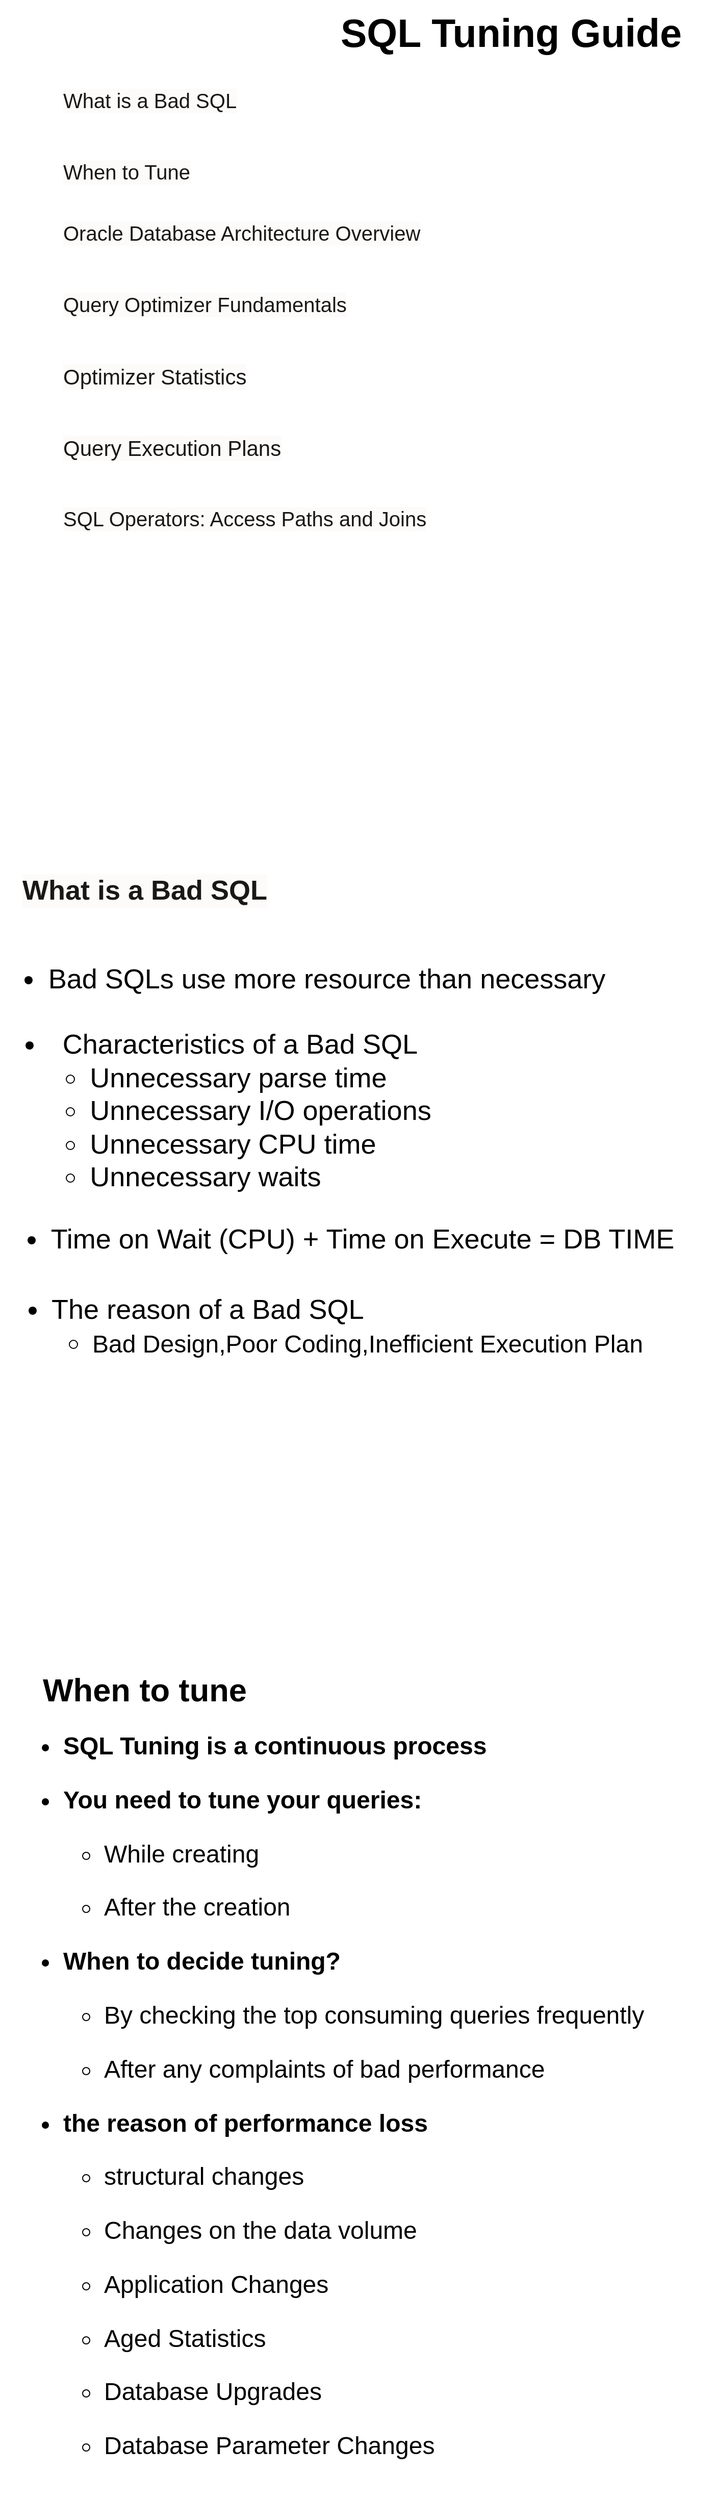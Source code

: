 <mxfile version="15.9.4" type="github" pages="3">
  <diagram id="xxkMFbhS_ljfOC89CWoo" name="overall">
    <mxGraphModel dx="1677" dy="670" grid="1" gridSize="10" guides="1" tooltips="1" connect="1" arrows="1" fold="1" page="1" pageScale="1" pageWidth="1169" pageHeight="827" math="0" shadow="0">
      <root>
        <mxCell id="MH13Q9KeE9vLuWCFCkrq-0" />
        <mxCell id="MH13Q9KeE9vLuWCFCkrq-1" parent="MH13Q9KeE9vLuWCFCkrq-0" />
        <mxCell id="KoSHrV3W1d-s4DYCCpZp-0" value="&lt;meta charset=&quot;utf-8&quot;&gt;&lt;h1 style=&quot;box-sizing: border-box; font-size: 38.5px; margin: 0px; font-weight: 800; line-height: 1.25; background-color: transparent; padding: 2px 10px 8px 12px; font-style: normal; font-stretch: normal; letter-spacing: normal; text-align: left; max-width: 1296px; text-indent: 0px; text-transform: none; word-spacing: 0px;&quot;&gt;SQL Tuning Guide&lt;/h1&gt;" style="text;whiteSpace=wrap;html=1;fontColor=#000000;" vertex="1" parent="MH13Q9KeE9vLuWCFCkrq-1">
          <mxGeometry x="350" y="40" width="380" height="70" as="geometry" />
        </mxCell>
        <mxCell id="KoSHrV3W1d-s4DYCCpZp-1" value="&lt;meta charset=&quot;utf-8&quot; style=&quot;font-size: 20px;&quot;&gt;&lt;h2 id=&quot;TGSQL-GUID-EF45F82A-F17D-4C79-9B6A-8CBBB95F0684&quot; class=&quot;sect2&quot; style=&quot;box-sizing: border-box; font-weight: normal; line-height: 1.21; color: rgb(26, 24, 22); margin-top: 10px; margin-bottom: 10px; font-size: 20px; font-style: normal; font-stretch: normal; letter-spacing: normal; text-align: left; text-indent: 0px; text-transform: none; word-spacing: 0px; background-color: rgb(252, 251, 250);&quot;&gt;Query Optimizer Fundamentals&lt;/h2&gt;" style="text;whiteSpace=wrap;html=1;fontColor=#000000;fontSize=20;" vertex="1" parent="MH13Q9KeE9vLuWCFCkrq-1">
          <mxGeometry x="90" y="310" width="480" height="50" as="geometry" />
        </mxCell>
        <mxCell id="KoSHrV3W1d-s4DYCCpZp-2" value="&lt;meta charset=&quot;utf-8&quot; style=&quot;font-size: 21px;&quot;&gt;&lt;h2 id=&quot;TGSQL-GUID-BE44BB45-C061-4F3A-8F18-4AAC5F74C68A&quot; class=&quot;sect2&quot; style=&quot;box-sizing: border-box; font-weight: normal; line-height: 1.21; color: rgb(26, 24, 22); margin-top: 10px; margin-bottom: 10px; font-size: 21px; font-style: normal; font-stretch: normal; letter-spacing: normal; text-align: left; text-indent: 0px; text-transform: none; word-spacing: 0px; background-color: rgb(252, 251, 250);&quot;&gt;Query Execution Plans&lt;/h2&gt;" style="text;whiteSpace=wrap;html=1;fontSize=21;fontColor=#000000;" vertex="1" parent="MH13Q9KeE9vLuWCFCkrq-1">
          <mxGeometry x="90" y="450" width="360" height="70" as="geometry" />
        </mxCell>
        <mxCell id="KoSHrV3W1d-s4DYCCpZp-3" value="&lt;meta charset=&quot;utf-8&quot; style=&quot;font-size: 20px;&quot;&gt;&lt;h2 id=&quot;TGSQL-GUID-37BA8AC8-B8F5-402E-8398-552AFDACED8E&quot; class=&quot;sect2&quot; style=&quot;box-sizing: border-box; font-weight: normal; line-height: 1.21; color: rgb(26, 24, 22); margin-top: 10px; margin-bottom: 10px; font-size: 20px; font-style: normal; font-stretch: normal; letter-spacing: normal; text-align: left; text-indent: 0px; text-transform: none; word-spacing: 0px; background-color: rgb(252, 251, 250);&quot;&gt;SQL Operators: Access Paths and Joins&lt;/h2&gt;" style="text;whiteSpace=wrap;html=1;fontSize=20;fontColor=#000000;" vertex="1" parent="MH13Q9KeE9vLuWCFCkrq-1">
          <mxGeometry x="90" y="520" width="635" height="60" as="geometry" />
        </mxCell>
        <mxCell id="KoSHrV3W1d-s4DYCCpZp-4" value="&lt;meta charset=&quot;utf-8&quot; style=&quot;font-size: 21px;&quot;&gt;&lt;h2 id=&quot;TGSQL-GUID-0A2F3D52-A135-43E1-9CAB-55BFE068A297&quot; class=&quot;sect2&quot; style=&quot;box-sizing: border-box; font-weight: normal; line-height: 1.21; color: rgb(26, 24, 22); margin-top: 10px; margin-bottom: 10px; font-size: 21px; font-style: normal; font-stretch: normal; letter-spacing: normal; text-align: left; text-indent: 0px; text-transform: none; word-spacing: 0px; background-color: rgb(252, 251, 250);&quot;&gt;Optimizer Statistics&lt;/h2&gt;" style="text;whiteSpace=wrap;html=1;fontSize=21;fontColor=#000000;" vertex="1" parent="MH13Q9KeE9vLuWCFCkrq-1">
          <mxGeometry x="90" y="380" width="310" height="70" as="geometry" />
        </mxCell>
        <mxCell id="BIlU1STo-OUN1G-M9aQQ-1" value="&lt;h2 id=&quot;TGSQL-GUID-EF45F82A-F17D-4C79-9B6A-8CBBB95F0684&quot; class=&quot;sect2&quot; style=&quot;box-sizing: border-box ; font-weight: normal ; line-height: 1.21 ; color: rgb(26 , 24 , 22) ; margin-top: 10px ; margin-bottom: 10px ; font-size: 20px ; font-style: normal ; font-stretch: normal ; letter-spacing: normal ; text-align: left ; text-indent: 0px ; text-transform: none ; word-spacing: 0px ; background-color: rgb(252 , 251 , 250)&quot;&gt;Oracle Database Architecture Overview&lt;/h2&gt;" style="text;whiteSpace=wrap;html=1;fontColor=#000000;fontSize=20;" vertex="1" parent="MH13Q9KeE9vLuWCFCkrq-1">
          <mxGeometry x="90" y="240" width="480" height="50" as="geometry" />
        </mxCell>
        <mxCell id="LVChm8TNvZxegcR1QrP5-0" value="&lt;h2 id=&quot;TGSQL-GUID-EF45F82A-F17D-4C79-9B6A-8CBBB95F0684&quot; class=&quot;sect2&quot; style=&quot;box-sizing: border-box ; font-weight: normal ; line-height: 1.21 ; color: rgb(26 , 24 , 22) ; margin-top: 10px ; margin-bottom: 10px ; font-size: 20px ; font-style: normal ; font-stretch: normal ; letter-spacing: normal ; text-align: left ; text-indent: 0px ; text-transform: none ; word-spacing: 0px ; background-color: rgb(252 , 251 , 250)&quot;&gt;What is a Bad SQL&lt;/h2&gt;" style="text;whiteSpace=wrap;html=1;fontColor=#000000;fontSize=20;" vertex="1" parent="MH13Q9KeE9vLuWCFCkrq-1">
          <mxGeometry x="90" y="110" width="480" height="50" as="geometry" />
        </mxCell>
        <mxCell id="LVChm8TNvZxegcR1QrP5-1" value="&lt;h2 id=&quot;TGSQL-GUID-EF45F82A-F17D-4C79-9B6A-8CBBB95F0684&quot; class=&quot;sect2&quot; style=&quot;box-sizing: border-box; line-height: 1.21; color: rgb(26, 24, 22); margin-top: 10px; margin-bottom: 10px; font-size: 27px; font-style: normal; font-stretch: normal; letter-spacing: normal; text-align: left; text-indent: 0px; text-transform: none; word-spacing: 0px; background-color: rgb(252, 251, 250);&quot;&gt;What is a Bad SQL&lt;/h2&gt;" style="text;whiteSpace=wrap;html=1;fontColor=#000000;fontSize=27;fontStyle=1" vertex="1" parent="MH13Q9KeE9vLuWCFCkrq-1">
          <mxGeometry x="50" y="880" width="480" height="50" as="geometry" />
        </mxCell>
        <mxCell id="LVChm8TNvZxegcR1QrP5-2" value="&lt;ul&gt;&lt;li&gt;Bad SQLs use more resource than necessary&lt;/li&gt;&lt;/ul&gt;" style="text;html=1;align=center;verticalAlign=middle;resizable=0;points=[];autosize=1;strokeColor=none;fillColor=none;fontSize=27;" vertex="1" parent="MH13Q9KeE9vLuWCFCkrq-1">
          <mxGeometry x="30" y="955" width="600" height="90" as="geometry" />
        </mxCell>
        <mxCell id="LVChm8TNvZxegcR1QrP5-3" value="&lt;ul&gt;&lt;li&gt;Characteristics of a Bad SQL&lt;/li&gt;&lt;ul&gt;&lt;li style=&quot;text-align: left&quot;&gt;Unnecessary parse time&lt;/li&gt;&lt;li style=&quot;text-align: left&quot;&gt;Unnecessary I/O operations&lt;/li&gt;&lt;li style=&quot;text-align: left&quot;&gt;Unnecessary CPU time&lt;/li&gt;&lt;li style=&quot;text-align: left&quot;&gt;Unnecessary waits&lt;/li&gt;&lt;/ul&gt;&lt;/ul&gt;&lt;span style=&quot;white-space: pre&quot;&gt;	&lt;/span&gt;&lt;span style=&quot;white-space: pre&quot;&gt;	&lt;/span&gt;" style="text;html=1;align=center;verticalAlign=middle;resizable=0;points=[];autosize=1;strokeColor=none;fillColor=none;fontSize=27;" vertex="1" parent="MH13Q9KeE9vLuWCFCkrq-1">
          <mxGeometry x="30" y="1020" width="430" height="250" as="geometry" />
        </mxCell>
        <mxCell id="LVChm8TNvZxegcR1QrP5-4" value="&lt;ul&gt;&lt;li&gt;Time on Wait (CPU) + Time on Execute = DB TIME&lt;/li&gt;&lt;/ul&gt;" style="text;html=1;align=center;verticalAlign=middle;resizable=0;points=[];autosize=1;strokeColor=none;fillColor=none;fontSize=27;" vertex="1" parent="MH13Q9KeE9vLuWCFCkrq-1">
          <mxGeometry x="30" y="1210" width="670" height="90" as="geometry" />
        </mxCell>
        <mxCell id="LVChm8TNvZxegcR1QrP5-5" value="&lt;ul&gt;&lt;li style=&quot;text-align: left&quot;&gt;The reason of a Bad SQL&lt;/li&gt;&lt;ul&gt;&lt;li&gt;&lt;font style=&quot;font-size: 24px&quot;&gt;Bad Design,Poor Coding,Inefficient Execution Plan&lt;/font&gt;&lt;/li&gt;&lt;/ul&gt;&lt;/ul&gt;" style="text;html=1;align=center;verticalAlign=middle;resizable=0;points=[];autosize=1;strokeColor=none;fillColor=none;fontSize=27;" vertex="1" parent="MH13Q9KeE9vLuWCFCkrq-1">
          <mxGeometry x="30" y="1280" width="640" height="120" as="geometry" />
        </mxCell>
        <mxCell id="LVChm8TNvZxegcR1QrP5-6" value="&lt;h2 id=&quot;TGSQL-GUID-EF45F82A-F17D-4C79-9B6A-8CBBB95F0684&quot; class=&quot;sect2&quot; style=&quot;box-sizing: border-box ; font-weight: normal ; line-height: 1.21 ; color: rgb(26 , 24 , 22) ; margin-top: 10px ; margin-bottom: 10px ; font-size: 20px ; font-style: normal ; font-stretch: normal ; letter-spacing: normal ; text-align: left ; text-indent: 0px ; text-transform: none ; word-spacing: 0px ; background-color: rgb(252 , 251 , 250)&quot;&gt;When to Tune&lt;/h2&gt;" style="text;whiteSpace=wrap;html=1;fontColor=#000000;fontSize=20;" vertex="1" parent="MH13Q9KeE9vLuWCFCkrq-1">
          <mxGeometry x="90" y="180" width="480" height="50" as="geometry" />
        </mxCell>
        <mxCell id="LVChm8TNvZxegcR1QrP5-8" value="&lt;h3&gt;When to tune&lt;/h3&gt;" style="text;whiteSpace=wrap;html=1;fontColor=#000000;fontSize=27;fontStyle=1;" vertex="1" parent="MH13Q9KeE9vLuWCFCkrq-1">
          <mxGeometry x="70" y="1640" width="460" height="90" as="geometry" />
        </mxCell>
        <mxCell id="LVChm8TNvZxegcR1QrP5-9" value="&lt;h4&gt;&lt;/h4&gt;&lt;h4&gt;&lt;/h4&gt;&lt;h4&gt;&lt;ul&gt;&lt;li&gt;SQL Tuning is a continuous process&lt;/li&gt;&lt;/ul&gt;&lt;ul&gt;&lt;li&gt;You need to tune your queries:&amp;nbsp;&lt;/li&gt;&lt;/ul&gt;&lt;ul&gt;&lt;ul&gt;&lt;li&gt;&lt;span style=&quot;font-weight: normal&quot;&gt;While creating&lt;/span&gt;&lt;/li&gt;&lt;/ul&gt;&lt;/ul&gt;&lt;ul&gt;&lt;ul&gt;&lt;li&gt;&lt;span style=&quot;font-weight: normal&quot;&gt;After the creation&lt;/span&gt;&amp;nbsp; &amp;nbsp; &amp;nbsp; &amp;nbsp; &amp;nbsp; &amp;nbsp;&lt;/li&gt;&lt;/ul&gt;&lt;/ul&gt;&lt;ul&gt;&lt;li&gt;When to decide tuning?&lt;/li&gt;&lt;/ul&gt;&lt;ul&gt;&lt;ul&gt;&lt;li&gt;&lt;span style=&quot;font-weight: normal&quot;&gt;By checking the top consuming queries frequently&lt;/span&gt;&lt;/li&gt;&lt;/ul&gt;&lt;/ul&gt;&lt;ul&gt;&lt;ul&gt;&lt;li&gt;&lt;span style=&quot;font-weight: normal&quot;&gt;After any complaints of bad performance&lt;/span&gt;&lt;/li&gt;&lt;/ul&gt;&lt;/ul&gt;&lt;ul&gt;&lt;li&gt;the reason of performance loss&lt;/li&gt;&lt;/ul&gt;&lt;ul&gt;&lt;ul&gt;&lt;li&gt;&lt;span style=&quot;font-weight: normal&quot;&gt;structural changes&lt;/span&gt;&lt;/li&gt;&lt;/ul&gt;&lt;/ul&gt;&lt;ul&gt;&lt;ul&gt;&lt;li&gt;&lt;span style=&quot;font-weight: normal&quot;&gt;Changes on the data volume&lt;/span&gt;&lt;/li&gt;&lt;/ul&gt;&lt;/ul&gt;&lt;ul&gt;&lt;ul&gt;&lt;li&gt;&lt;span style=&quot;font-weight: normal&quot;&gt;Application Changes&lt;/span&gt;&lt;/li&gt;&lt;/ul&gt;&lt;/ul&gt;&lt;ul&gt;&lt;ul&gt;&lt;li&gt;&lt;span style=&quot;font-weight: normal&quot;&gt;Aged Statistics&lt;/span&gt;&lt;/li&gt;&lt;/ul&gt;&lt;/ul&gt;&lt;ul&gt;&lt;ul&gt;&lt;li&gt;&lt;span style=&quot;font-weight: normal&quot;&gt;Database Upgrades&lt;/span&gt;&lt;/li&gt;&lt;/ul&gt;&lt;/ul&gt;&lt;ul&gt;&lt;ul&gt;&lt;li&gt;&lt;span style=&quot;font-weight: normal&quot;&gt;Database Parameter Changes&lt;/span&gt;&lt;/li&gt;&lt;/ul&gt;&lt;/ul&gt;&lt;/h4&gt;" style="text;html=1;align=left;verticalAlign=middle;resizable=0;points=[];autosize=1;strokeColor=none;fillColor=none;fontSize=24;" vertex="1" parent="MH13Q9KeE9vLuWCFCkrq-1">
          <mxGeometry x="50" y="1700" width="630" height="790" as="geometry" />
        </mxCell>
      </root>
    </mxGraphModel>
  </diagram>
  <diagram id="9yYx3cWBsJKRU6WUZeX_" name="Query Optimizer Fundamental">
    <mxGraphModel dx="2050" dy="6" grid="1" gridSize="10" guides="1" tooltips="1" connect="1" arrows="1" fold="1" page="1" pageScale="1" pageWidth="1169" pageHeight="827" math="0" shadow="0">
      <root>
        <mxCell id="0" />
        <mxCell id="1" parent="0" />
        <UserObject label="&lt;meta charset=&quot;utf-8&quot; style=&quot;font-size: 24px;&quot;&gt;&lt;h2 id=&quot;TGSQL-GUID-EF45F82A-F17D-4C79-9B6A-8CBBB95F0684&quot; class=&quot;sect2&quot; style=&quot;box-sizing: border-box; line-height: 1.21; color: rgb(26, 24, 22); margin-top: 10px; margin-bottom: 10px; font-size: 24px; font-style: normal; font-stretch: normal; letter-spacing: normal; text-align: left; text-indent: 0px; text-transform: none; word-spacing: 0px; background-color: rgb(252, 251, 250);&quot;&gt;Query Optimizer Fundamentals&lt;/h2&gt;" link="https://docs.oracle.com/en/database/oracle/oracle-database/19/tgsql/query-optimizer-fundamentals.html#GUID-EF45F82A-F17D-4C79-9B6A-8CBBB95F0684" linkTarget="_blank" id="gR8wkc3PYmkCXsu1GuSv-7">
          <mxCell style="text;whiteSpace=wrap;html=1;fontColor=#000000;fontSize=24;fontStyle=1" parent="1" vertex="1">
            <mxGeometry x="80" y="880" width="620" height="50" as="geometry" />
          </mxCell>
        </UserObject>
        <mxCell id="gR8wkc3PYmkCXsu1GuSv-8" value="&lt;meta charset=&quot;utf-8&quot;&gt;&lt;span style=&quot;color: rgb(26, 24, 22); font-size: 16px; font-style: normal; font-weight: 400; letter-spacing: normal; text-align: left; text-indent: 0px; text-transform: none; word-spacing: 0px; background-color: rgb(252, 251, 250); display: inline; float: none;&quot;&gt;To tune Oracle SQL, you must understand the query optimizer. The optimizer is built-in software that determines the most efficient method for a statement to access data.&lt;/span&gt;" style="text;whiteSpace=wrap;html=1;fontSize=24;fontColor=#000000;" parent="1" vertex="1">
          <mxGeometry x="80" y="950" width="1000" height="110" as="geometry" />
        </mxCell>
        <mxCell id="gR8wkc3PYmkCXsu1GuSv-9" value="&lt;ul&gt;&lt;li&gt;&lt;span style=&quot;color: rgb(26 , 24 , 22) ; font-size: 16px ; font-style: normal ; font-weight: 400 ; letter-spacing: normal ; text-align: left ; text-indent: 0px ; text-transform: none ; word-spacing: 0px ; background-color: rgb(252 , 251 , 250) ; display: inline ; float: none&quot;&gt;SQL Processing&lt;/span&gt;&lt;/li&gt;&lt;li&gt;&lt;span style=&quot;color: rgb(26 , 24 , 22) ; font-size: 16px ; font-style: normal ; font-weight: 400 ; letter-spacing: normal ; text-align: left ; text-indent: 0px ; text-transform: none ; word-spacing: 0px ; background-color: rgb(252 , 251 , 250) ; display: inline ; float: none&quot;&gt;Query Optimizer Concepts&lt;/span&gt;&lt;/li&gt;&lt;li&gt;&lt;span style=&quot;color: rgb(26 , 24 , 22) ; font-size: 16px ; font-style: normal ; font-weight: 400 ; letter-spacing: normal ; text-align: left ; text-indent: 0px ; text-transform: none ; word-spacing: 0px ; background-color: rgb(252 , 251 , 250) ; display: inline ; float: none&quot;&gt;Query Transformations&lt;/span&gt;&lt;/li&gt;&lt;/ul&gt;" style="text;whiteSpace=wrap;html=1;fontSize=24;fontColor=#000000;" parent="1" vertex="1">
          <mxGeometry x="80" y="1010" width="1000" height="160" as="geometry" />
        </mxCell>
        <mxCell id="gR8wkc3PYmkCXsu1GuSv-10" value="&lt;h2 id=&quot;TGSQL-GUID-EF45F82A-F17D-4C79-9B6A-8CBBB95F0684&quot; class=&quot;sect2&quot; style=&quot;box-sizing: border-box ; line-height: 1.21 ; color: rgb(26 , 24 , 22) ; margin-top: 10px ; margin-bottom: 10px ; font-size: 24px ; font-style: normal ; font-stretch: normal ; letter-spacing: normal ; text-align: left ; text-indent: 0px ; text-transform: none ; word-spacing: 0px ; background-color: rgb(252 , 251 , 250)&quot;&gt;SQL Processing&lt;/h2&gt;" style="text;whiteSpace=wrap;html=1;fontColor=#000000;fontSize=24;fontStyle=1" parent="1" vertex="1">
          <mxGeometry x="60" y="1690" width="620" height="50" as="geometry" />
        </mxCell>
        <mxCell id="gR8wkc3PYmkCXsu1GuSv-11" value="" style="shape=image;verticalLabelPosition=bottom;labelBackgroundColor=#ffffff;verticalAlign=top;aspect=fixed;imageAspect=0;image=https://docs.oracle.com/en/database/oracle/oracle-database/19/tgsql/img/cncpt250.gif;" parent="1" vertex="1">
          <mxGeometry x="69.71" y="1783" width="345.29" height="570" as="geometry" />
        </mxCell>
        <mxCell id="gR8wkc3PYmkCXsu1GuSv-12" value="Syntax Check" style="text;html=1;strokeColor=none;fillColor=none;align=left;verticalAlign=top;whiteSpace=wrap;rounded=0;fontSize=24;fontColor=#000000;" parent="1" vertex="1">
          <mxGeometry x="560" y="1840" width="490" height="37" as="geometry" />
        </mxCell>
        <mxCell id="gR8wkc3PYmkCXsu1GuSv-13" value="SQL&amp;gt; SELECT * FORM employees;&#xa;SELECT * FORM employees&#xa;&amp;nbsp; &amp;nbsp; &amp;nbsp; &amp;nbsp; &amp;nbsp;*&#xa;ERROR at line 1:&#xa;ORA-00923: FROM keyword not found where expected" style="text;whiteSpace=wrap;html=1;fontSize=15;fontColor=#000000;" parent="1" vertex="1">
          <mxGeometry x="560" y="1878" width="550" height="122" as="geometry" />
        </mxCell>
        <mxCell id="gR8wkc3PYmkCXsu1GuSv-14" value="Semantic Check" style="text;html=1;strokeColor=none;fillColor=none;align=left;verticalAlign=top;whiteSpace=wrap;rounded=0;fontSize=24;fontColor=#000000;" parent="1" vertex="1">
          <mxGeometry x="560" y="2010" width="490" height="37" as="geometry" />
        </mxCell>
        <mxCell id="gR8wkc3PYmkCXsu1GuSv-15" value="SQL&gt; SELECT * FROM nonexistent_table;&#xa;SELECT * FROM nonexistent_table&#xa;              *&#xa;ERROR at line 1:&#xa;ORA-00942: table or view does not exist" style="text;whiteSpace=wrap;html=1;fontSize=15;fontColor=#000000;" parent="1" vertex="1">
          <mxGeometry x="560" y="2060" width="310" height="110" as="geometry" />
        </mxCell>
        <mxCell id="gR8wkc3PYmkCXsu1GuSv-16" value="" style="shape=image;verticalLabelPosition=bottom;labelBackgroundColor=#ffffff;verticalAlign=top;aspect=fixed;imageAspect=0;image=https://docs.oracle.com/en/database/oracle/oracle-database/19/tgsql/img/cncpt251.gif;" parent="1" vertex="1">
          <mxGeometry x="45" y="2590" width="520" height="323" as="geometry" />
        </mxCell>
        <mxCell id="gR8wkc3PYmkCXsu1GuSv-17" value="Shared pool Check" style="text;html=1;strokeColor=none;fillColor=none;align=left;verticalAlign=top;whiteSpace=wrap;rounded=0;fontSize=24;fontColor=#000000;" parent="1" vertex="1">
          <mxGeometry x="45" y="2520" width="490" height="37" as="geometry" />
        </mxCell>
        <UserObject label="https://docs.oracle.com/en/database/oracle/oracle-database/19/tgsql/sql-processing.html#GUID-BFF0B26C-0A5D-4F79-B01E-8E1C4064A6AD" link="https://docs.oracle.com/en/database/oracle/oracle-database/19/tgsql/sql-processing.html#GUID-BFF0B26C-0A5D-4F79-B01E-8E1C4064A6AD" id="gR8wkc3PYmkCXsu1GuSv-18">
          <mxCell style="text;whiteSpace=wrap;html=1;fontSize=15;fontColor=#000000;" parent="1" vertex="1">
            <mxGeometry x="295" y="2520" width="820" height="50" as="geometry" />
          </mxCell>
        </UserObject>
        <mxCell id="gR8wkc3PYmkCXsu1GuSv-19" value="&lt;meta charset=&quot;utf-8&quot;&gt;&lt;p style=&quot;box-sizing: border-box; margin: 0px 0px 0.5em; font-weight: 400; font-style: normal; font-stretch: normal; line-height: 1.44; letter-spacing: normal; text-align: left; color: rgb(26, 24, 22); font-size: 16px; text-indent: 0px; text-transform: none; word-spacing: 0px; background-color: rgb(252, 251, 250);&quot;&gt;Hard parse&lt;/p&gt;&lt;p style=&quot;box-sizing: border-box; margin: 0px 0px 0.5em; font-weight: 400; font-style: normal; font-stretch: normal; line-height: 1.44; letter-spacing: normal; text-align: left; color: rgb(26, 24, 22); font-size: 16px; text-indent: 0px; text-transform: none; word-spacing: 0px; background-color: rgb(252, 251, 250);&quot;&gt;If Oracle Database cannot reuse existing code, then it must build a new executable version of the application code. This operation is known as a&lt;span&gt;&amp;nbsp;&lt;/span&gt;&lt;a href=&quot;https://docs.oracle.com/en/database/oracle/oracle-database/19/tgsql/glossary.html#GUID-AB764C9E-2F03-49A9-BF8B-36A9FBD03BCE&quot; style=&quot;box-sizing: border-box ; background-color: transparent ; color: rgb(0 , 104 , 140) ; text-decoration: none&quot;&gt;&lt;span class=&quot;xrefglossterm&quot; style=&quot;box-sizing: border-box ; font-weight: bold&quot;&gt;hard parse&lt;/span&gt;&lt;/a&gt;, or a&lt;span&gt;&amp;nbsp;&lt;/span&gt;&lt;a href=&quot;https://docs.oracle.com/en/database/oracle/oracle-database/19/tgsql/glossary.html#GUID-D12396D3-DCDA-4A61-8891-64AD81876EFD&quot; style=&quot;box-sizing: border-box ; background-color: transparent ; color: rgb(0 , 104 , 140) ; text-decoration: none&quot;&gt;&lt;span class=&quot;xrefglossterm&quot; style=&quot;box-sizing: border-box ; font-weight: bold&quot;&gt;library cache miss&lt;/span&gt;&lt;/a&gt;.&lt;/p&gt;" style="text;whiteSpace=wrap;html=1;fontSize=15;fontColor=#000000;" parent="1" vertex="1">
          <mxGeometry x="45" y="2940" width="890" height="120" as="geometry" />
        </mxCell>
        <mxCell id="gR8wkc3PYmkCXsu1GuSv-20" value="&lt;meta charset=&quot;utf-8&quot;&gt;&lt;p style=&quot;box-sizing: border-box; margin: 0px 0px 0.5em; font-weight: 400; font-style: normal; font-stretch: normal; line-height: 1.44; letter-spacing: normal; text-align: left; color: rgb(26, 24, 22); font-size: 16px; text-indent: 0px; text-transform: none; word-spacing: 0px; background-color: rgb(252, 251, 250);&quot;&gt;Soft parse&lt;/p&gt;&lt;p style=&quot;box-sizing: border-box; margin: 0px 0px 0.5em; font-weight: 400; font-style: normal; font-stretch: normal; line-height: 1.44; letter-spacing: normal; text-align: left; color: rgb(26, 24, 22); font-size: 16px; text-indent: 0px; text-transform: none; word-spacing: 0px; background-color: rgb(252, 251, 250);&quot;&gt;A&lt;span&gt;&amp;nbsp;&lt;/span&gt;&lt;a href=&quot;https://docs.oracle.com/en/database/oracle/oracle-database/19/tgsql/glossary.html#GUID-BA91B10B-FBA3-4DF6-B59B-9AA57C683D33&quot; style=&quot;box-sizing: border-box ; background-color: transparent ; color: rgb(0 , 104 , 140) ; text-decoration: none&quot;&gt;&lt;span class=&quot;xrefglossterm&quot; style=&quot;box-sizing: border-box ; font-weight: bold&quot;&gt;soft parse&lt;/span&gt;&lt;/a&gt;&lt;span&gt;&amp;nbsp;&lt;/span&gt;is any parse that is not a hard parse. If the submitted statement is the same as a reusable SQL statement in the shared pool, then Oracle Database reuses the existing code. This reuse of code is also called a&lt;span&gt;&amp;nbsp;&lt;/span&gt;&lt;a href=&quot;https://docs.oracle.com/en/database/oracle/oracle-database/19/tgsql/glossary.html#GUID-22628BDA-52D1-4349-827A-071163A13D1A&quot; style=&quot;box-sizing: border-box ; background-color: transparent ; color: rgb(0 , 104 , 140) ; text-decoration: none&quot;&gt;&lt;span class=&quot;xrefglossterm&quot; style=&quot;box-sizing: border-box ; font-weight: bold&quot;&gt;library cache hit&lt;/span&gt;&lt;/a&gt;.&lt;/p&gt;" style="text;whiteSpace=wrap;html=1;fontSize=15;fontColor=#000000;" parent="1" vertex="1">
          <mxGeometry x="45" y="3050" width="950" height="150" as="geometry" />
        </mxCell>
        <mxCell id="gR8wkc3PYmkCXsu1GuSv-21" value="&lt;meta charset=&quot;utf-8&quot;&gt;&lt;h4 id=&quot;TGSQL-GUID-0196D949-6B0F-4DB0-BCCF-768F16B0964C&quot; class=&quot;sect4&quot; style=&quot;box-sizing: border-box; font-weight: 400; line-height: 1.1; color: rgb(26, 24, 22); margin-top: 10px; margin-bottom: 10px; font-size: 21px; background: rgb(252, 251, 250); font-style: normal; letter-spacing: normal; text-align: left; text-indent: 0px; text-transform: none; word-spacing: 0px;&quot;&gt;SQL Optimization&lt;/h4&gt;&lt;div style=&quot;box-sizing: border-box; color: rgb(26, 24, 22); font-size: 16px; font-style: normal; font-weight: 400; letter-spacing: normal; text-align: left; text-indent: 0px; text-transform: none; word-spacing: 0px; background-color: rgb(252, 251, 250);&quot;&gt;&lt;br class=&quot;Apple-interchange-newline&quot;&gt;&lt;/div&gt;" style="text;whiteSpace=wrap;html=1;fontSize=15;fontColor=#000000;" parent="1" vertex="1">
          <mxGeometry x="35" y="3150" width="410" height="50" as="geometry" />
        </mxCell>
        <mxCell id="gR8wkc3PYmkCXsu1GuSv-22" value="&lt;meta charset=&quot;utf-8&quot;&gt;&lt;p style=&quot;box-sizing: border-box; margin: 14px 0px; font-weight: 400; font-style: normal; font-stretch: normal; line-height: 1.44; letter-spacing: normal; text-align: left; color: rgb(26, 24, 22); font-size: 16px; text-indent: 0px; text-transform: none; word-spacing: 0px; background-color: rgb(252, 251, 250);&quot;&gt;During optimization, Oracle Database must perform a hard parse at least once for every unique DML statement and performs the optimization during this parse.&lt;/p&gt;&lt;p style=&quot;box-sizing: border-box; margin: 14px 0px; font-weight: 400; font-style: normal; font-stretch: normal; line-height: 1.44; letter-spacing: normal; text-align: left; color: rgb(26, 24, 22); font-size: 16px; text-indent: 0px; text-transform: none; word-spacing: 0px; background-color: rgb(252, 251, 250);&quot;&gt;The database does not optimize DDL. The only exception is when the DDL includes a DML component such as a subquery that requires optimization.&lt;/p&gt;" style="text;whiteSpace=wrap;html=1;fontSize=15;fontColor=#000000;" parent="1" vertex="1">
          <mxGeometry x="35" y="3190" width="1090" height="140" as="geometry" />
        </mxCell>
        <mxCell id="gR8wkc3PYmkCXsu1GuSv-23" value="&lt;meta charset=&quot;utf-8&quot;&gt;&lt;h4 id=&quot;TGSQL-GUID-E052E274-586D-4D76-960F-B831140F7B94&quot; class=&quot;sect4&quot; style=&quot;box-sizing: border-box; font-weight: 400; line-height: 1.1; color: rgb(26, 24, 22); margin-top: 10px; margin-bottom: 10px; font-size: 21px; background: rgb(252, 251, 250); font-style: normal; letter-spacing: normal; text-align: left; text-indent: 0px; text-transform: none; word-spacing: 0px;&quot;&gt;SQL Row Source Generation&lt;/h4&gt;" style="text;whiteSpace=wrap;html=1;fontSize=15;fontColor=#000000;" parent="1" vertex="1">
          <mxGeometry x="35" y="3350" width="720" height="50" as="geometry" />
        </mxCell>
        <mxCell id="gR8wkc3PYmkCXsu1GuSv-24" value="&lt;meta charset=&quot;utf-8&quot;&gt;&lt;span style=&quot;color: rgb(26, 24, 22); font-size: 16px; font-style: normal; font-weight: 400; letter-spacing: normal; text-align: left; text-indent: 0px; text-transform: none; word-spacing: 0px; background-color: rgb(252, 251, 250); display: inline; float: none;&quot;&gt;The&lt;span&gt;&amp;nbsp;&lt;/span&gt;&lt;/span&gt;&lt;strong class=&quot;term&quot; style=&quot;box-sizing: border-box; font-weight: 700; color: rgb(26, 24, 22); font-size: 16px; font-style: normal; letter-spacing: normal; text-align: left; text-indent: 0px; text-transform: none; word-spacing: 0px; background-color: rgb(252, 251, 250);&quot;&gt;row source generator&lt;/strong&gt;&lt;span style=&quot;color: rgb(26, 24, 22); font-size: 16px; font-style: normal; font-weight: 400; letter-spacing: normal; text-align: left; text-indent: 0px; text-transform: none; word-spacing: 0px; background-color: rgb(252, 251, 250); display: inline; float: none;&quot;&gt;&lt;span&gt;&amp;nbsp;&lt;/span&gt;is software that receives the optimal execution plan from the optimizer and produces an iterative execution plan that is usable by the rest of the database.&lt;/span&gt;" style="text;whiteSpace=wrap;html=1;fontSize=15;fontColor=#000000;" parent="1" vertex="1">
          <mxGeometry x="35" y="3400" width="1070" height="70" as="geometry" />
        </mxCell>
        <mxCell id="gR8wkc3PYmkCXsu1GuSv-26" value="&lt;meta charset=&quot;utf-8&quot;&gt;&lt;p style=&quot;box-sizing: border-box; margin: 14px 0px; font-weight: 400; font-style: normal; font-stretch: normal; line-height: 1.44; letter-spacing: normal; text-align: left; color: rgb(26, 24, 22); font-size: 16px; text-indent: 0px; text-transform: none; word-spacing: 0px; background-color: rgb(252, 251, 250);&quot;&gt;A&lt;span&gt;&amp;nbsp;&lt;/span&gt;&lt;a href=&quot;https://docs.oracle.com/en/database/oracle/oracle-database/19/tgsql/glossary.html#GUID-BDE98BD8-BC33-45AD-97BF-81831BF94B04&quot; style=&quot;box-sizing: border-box ; background-color: transparent ; color: rgb(0 , 104 , 140) ; text-decoration: none&quot;&gt;&lt;span class=&quot;xrefglossterm&quot; style=&quot;box-sizing: border-box ; font-weight: bold&quot;&gt;row source&lt;/span&gt;&lt;/a&gt;&lt;span&gt;&amp;nbsp;&lt;/span&gt;is a row set returned by a step in the execution plan along with a control structure that can iteratively process the rows. The row source can be a table, view, or result of a join or grouping operation.&lt;/p&gt;&lt;p style=&quot;box-sizing: border-box; margin: 14px 0px; font-weight: 400; font-style: normal; font-stretch: normal; line-height: 1.44; letter-spacing: normal; text-align: left; color: rgb(26, 24, 22); font-size: 16px; text-indent: 0px; text-transform: none; word-spacing: 0px; background-color: rgb(252, 251, 250);&quot;&gt;The row source generator produces a&lt;span&gt;&amp;nbsp;&lt;/span&gt;&lt;a href=&quot;https://docs.oracle.com/en/database/oracle/oracle-database/19/tgsql/glossary.html#GUID-8C474809-DFD4-4EA6-90FE-A17882D07E58&quot; style=&quot;box-sizing: border-box ; background-color: transparent ; color: rgb(0 , 104 , 140) ; text-decoration: none&quot;&gt;&lt;span class=&quot;xrefglossterm&quot; style=&quot;box-sizing: border-box ; font-weight: bold&quot;&gt;row source tree&lt;/span&gt;&lt;/a&gt;, which is a collection of row sources. The row source tree shows the following information:&lt;/p&gt;&lt;ul style=&quot;box-sizing: border-box; margin-top: 0px; margin-bottom: 10px; color: rgb(26, 24, 22); font-size: 16px; font-style: normal; font-weight: 400; letter-spacing: normal; text-align: left; text-indent: 0px; text-transform: none; word-spacing: 0px; background-color: rgb(252, 251, 250); list-style-type: disc;&quot;&gt;&lt;li style=&quot;box-sizing: border-box ; margin-top: 0.5em ; margin-bottom: 0.5em&quot;&gt;&lt;p style=&quot;box-sizing: border-box ; margin: 0px 0px 0.5em ; font-weight: normal ; font-style: normal ; font-stretch: normal ; line-height: 1.44 ; letter-spacing: normal ; text-align: left ; color: rgb(26 , 24 , 22)&quot;&gt;An ordering of the tables referenced by the statement&lt;/p&gt;&lt;/li&gt;&lt;li style=&quot;box-sizing: border-box ; margin-top: 0.5em ; margin-bottom: 0.5em&quot;&gt;&lt;p style=&quot;box-sizing: border-box ; margin: 0px 0px 0.5em ; font-weight: normal ; font-style: normal ; font-stretch: normal ; line-height: 1.44 ; letter-spacing: normal ; text-align: left ; color: rgb(26 , 24 , 22)&quot;&gt;An access method for each table mentioned in the statement&lt;/p&gt;&lt;/li&gt;&lt;li style=&quot;box-sizing: border-box ; margin-top: 0.5em ; margin-bottom: 0.5em&quot;&gt;&lt;p style=&quot;box-sizing: border-box ; margin: 0px 0px 0.5em ; font-weight: normal ; font-style: normal ; font-stretch: normal ; line-height: 1.44 ; letter-spacing: normal ; text-align: left ; color: rgb(26 , 24 , 22)&quot;&gt;A join method for tables affected by join operations in the statement&lt;/p&gt;&lt;/li&gt;&lt;li style=&quot;box-sizing: border-box ; margin-top: 0.5em ; margin-bottom: 0.5em&quot;&gt;&lt;p style=&quot;box-sizing: border-box ; margin: 0px 0px 0.5em ; font-weight: normal ; font-style: normal ; font-stretch: normal ; line-height: 1.44 ; letter-spacing: normal ; text-align: left ; color: rgb(26 , 24 , 22)&quot;&gt;Data operations such as filter, sort, or aggregation&lt;/p&gt;&lt;/li&gt;&lt;/ul&gt;" style="text;whiteSpace=wrap;html=1;fontSize=15;fontColor=#000000;" parent="1" vertex="1">
          <mxGeometry x="35" y="3460" width="1100" height="320" as="geometry" />
        </mxCell>
        <mxCell id="gR8wkc3PYmkCXsu1GuSv-27" value="SELECT e.last_name, j.job_title, d.department_name &#xa;FROM   hr.employees e, hr.departments d, hr.jobs j&#xa;WHERE  e.department_id = d.department_id&#xa;AND    e.job_id = j.job_id&#xa;AND    e.last_name LIKE &#39;A%&#39;;&#xa; &#xa;Execution Plan&#xa;----------------------------------------------------------&#xa;Plan hash value: 975837011&#xa;&#xa;&#xa;---------------------------------------------------------------------------&#xa;| Id| Operation                    | Name      |Rows|Bytes|Cost(%CPU)|Time|&#xa;---------------------------------------------------------------------------&#xa;| 0| SELECT STATEMENT              |             | 3 |189 |7(15)|00:00:01 |&#xa;|*1|  HASH JOIN                    |             | 3 |189 |7(15)|00:00:01 |&#xa;|*2|   HASH JOIN                   |             | 3 |141 |5(20)|00:00:01 |&#xa;| 3|    TABLE ACCESS BY INDEX ROWID| EMPLOYEES   | 3 | 60 |2 (0)|00:00:01 |&#xa;|*4|     INDEX RANGE SCAN          | EMP_NAME_IX | 3 |    |1 (0)|00:00:01 |&#xa;| 5|    TABLE ACCESS FULL          | JOBS        |19 |513 |2 (0)|00:00:01 |&#xa;| 6|   TABLE ACCESS FULL           | DEPARTMENTS |27 |432 |2 (0)|00:00:01 |&#xa;---------------------------------------------------------------------------&#xa; &#xa;Predicate Information (identified by operation id):&#xa;---------------------------------------------------&#xa; &#xa;   1 - access(&quot;E&quot;.&quot;DEPARTMENT_ID&quot;=&quot;D&quot;.&quot;DEPARTMENT_ID&quot;)&#xa;   2 - access(&quot;E&quot;.&quot;JOB_ID&quot;=&quot;J&quot;.&quot;JOB_ID&quot;)&#xa;   4 - access(&quot;E&quot;.&quot;LAST_NAME&quot; LIKE &#39;A%&#39;)&#xa;       filter(&quot;E&quot;.&quot;LAST_NAME&quot; LIKE &#39;A%&#39;)" style="text;whiteSpace=wrap;html=1;fontSize=15;fontColor=#000000;" parent="1" vertex="1">
          <mxGeometry x="45" y="3880" width="930" height="570" as="geometry" />
        </mxCell>
        <mxCell id="gR8wkc3PYmkCXsu1GuSv-29" value="&lt;p class=&quot;titleinexample&quot; style=&quot;box-sizing: border-box ; margin: 14px 0px ; font-weight: normal ; font-style: normal ; font-stretch: normal ; line-height: 1.44 ; letter-spacing: normal ; text-align: left ; color: rgb(26 , 24 , 22) ; font-size: 16px ; text-indent: 0px ; text-transform: none ; word-spacing: 0px ; background-color: rgb(252 , 251 , 250)&quot;&gt;Example&amp;nbsp; Execution Plan&lt;/p&gt;&lt;p style=&quot;box-sizing: border-box ; margin: 14px 0px ; font-weight: 400 ; font-style: normal ; font-stretch: normal ; line-height: 1.44 ; letter-spacing: normal ; text-align: left ; color: rgb(26 , 24 , 22) ; font-size: 16px ; text-indent: 0px ; text-transform: none ; word-spacing: 0px ; background-color: rgb(252 , 251 , 250)&quot;&gt;This example shows the execution plan of a&lt;span&gt;&amp;nbsp;&lt;/span&gt;&lt;code class=&quot;codeph&quot; style=&quot;box-sizing: border-box ; font-family: &amp;#34;courier new&amp;#34; , &amp;#34;courier&amp;#34; , monospace ; font-size: inherit ; padding: 0px ; color: inherit ; background: inherit ; border-radius: 4px&quot;&gt;SELECT&lt;/code&gt;&lt;span&gt;&amp;nbsp;&lt;/span&gt;statement when&lt;span&gt;&amp;nbsp;&lt;/span&gt;&lt;code class=&quot;codeph&quot; style=&quot;box-sizing: border-box ; font-family: &amp;#34;courier new&amp;#34; , &amp;#34;courier&amp;#34; , monospace ; font-size: inherit ; padding: 0px ; color: inherit ; background: inherit ; border-radius: 4px&quot;&gt;AUTOTRACE&lt;/code&gt;&lt;span&gt;&amp;nbsp;&lt;/span&gt;is enabled. The statement selects the last name, job title, and department name for all employees whose last names begin with the letter&lt;span&gt;&amp;nbsp;&lt;/span&gt;&lt;code class=&quot;codeph&quot; style=&quot;box-sizing: border-box ; font-family: &amp;#34;courier new&amp;#34; , &amp;#34;courier&amp;#34; , monospace ; font-size: inherit ; padding: 0px ; color: inherit ; background: inherit ; border-radius: 4px&quot;&gt;A&lt;/code&gt;. The execution plan for this statement is the output of the row source generator.&lt;/p&gt;" style="text;whiteSpace=wrap;html=1;fontSize=15;fontColor=#000000;" parent="1" vertex="1">
          <mxGeometry x="45" y="3710" width="1050" height="200" as="geometry" />
        </mxCell>
        <mxCell id="KSC5lkJVUCPoRrNBJEuc-1" value="" style="shape=image;verticalLabelPosition=bottom;labelBackgroundColor=#ffffff;verticalAlign=top;aspect=fixed;imageAspect=0;image=https://docs.oracle.com/en/database/oracle/oracle-database/19/tgsql/img/cncpt287.gif;" vertex="1" parent="1">
          <mxGeometry x="80" y="5140" width="452" height="354" as="geometry" />
        </mxCell>
        <mxCell id="KSC5lkJVUCPoRrNBJEuc-2" value="&lt;h6&gt;&lt;span style=&quot;font-weight: normal ; line-height: 1 ; font-size: 23px&quot;&gt;Optimizer Components&lt;/span&gt;&lt;/h6&gt;" style="text;html=1;align=left;verticalAlign=middle;resizable=0;points=[];autosize=0;strokeColor=none;fillColor=none;fontSize=36;fontColor=#404040;imageAspect=1;allowArrows=1;connectable=1;recursiveResize=0;expand=0;" vertex="1" parent="1">
          <mxGeometry x="80" y="5000" width="260" height="160" as="geometry" />
        </mxCell>
      </root>
    </mxGraphModel>
  </diagram>
  <diagram id="Bkw4jROTsW2EL8dxdjOm" name="oracle DB architecture">
    <mxGraphModel dx="1341" dy="536" grid="1" gridSize="10" guides="1" tooltips="1" connect="1" arrows="1" fold="1" page="1" pageScale="1" pageWidth="1169" pageHeight="827" math="0" shadow="0">
      <root>
        <mxCell id="f7KR5rhGR48Rg2OflenR-0" />
        <mxCell id="f7KR5rhGR48Rg2OflenR-1" parent="f7KR5rhGR48Rg2OflenR-0" />
        <mxCell id="f7KR5rhGR48Rg2OflenR-2" value="" style="shape=image;verticalLabelPosition=bottom;labelBackgroundColor=#ffffff;verticalAlign=top;aspect=fixed;imageAspect=0;image=https://geodatamaster.files.wordpress.com/2013/09/database-architecture-page-001.jpg;" vertex="1" parent="f7KR5rhGR48Rg2OflenR-1">
          <mxGeometry x="40" y="120" width="1068.91" height="756.46" as="geometry" />
        </mxCell>
        <mxCell id="f7KR5rhGR48Rg2OflenR-3" value="Oracle Database Architecture Overview" style="text;html=1;strokeColor=none;fillColor=none;align=center;verticalAlign=middle;whiteSpace=wrap;rounded=0;fontSize=28;" vertex="1" parent="f7KR5rhGR48Rg2OflenR-1">
          <mxGeometry x="60" y="40" width="1000" height="30" as="geometry" />
        </mxCell>
        <mxCell id="FofSB_iw9ayBThvsCzOD-0" value="&lt;h2 id=&quot;TGSQL-GUID-EF45F82A-F17D-4C79-9B6A-8CBBB95F0684&quot; class=&quot;sect2&quot; style=&quot;box-sizing: border-box ; font-weight: normal ; line-height: 1.21 ; color: rgb(26 , 24 , 22) ; margin-top: 10px ; margin-bottom: 10px ; font-size: 20px ; font-style: normal ; font-stretch: normal ; letter-spacing: normal ; text-align: left ; text-indent: 0px ; text-transform: none ; word-spacing: 0px ; background-color: rgb(252 , 251 , 250)&quot;&gt;Database Data Blocks in Detail&lt;/h2&gt;" style="text;whiteSpace=wrap;html=1;fontColor=#000000;fontSize=20;" vertex="1" parent="f7KR5rhGR48Rg2OflenR-1">
          <mxGeometry x="70" y="940" width="480" height="50" as="geometry" />
        </mxCell>
        <mxCell id="FofSB_iw9ayBThvsCzOD-1" value="&lt;h2 id=&quot;TGSQL-GUID-EF45F82A-F17D-4C79-9B6A-8CBBB95F0684&quot; class=&quot;sect2&quot; style=&quot;box-sizing: border-box ; font-weight: normal ; line-height: 1.21 ; color: rgb(26 , 24 , 22) ; margin-top: 10px ; margin-bottom: 10px ; font-size: 20px ; font-style: normal ; font-stretch: normal ; letter-spacing: normal ; text-align: left ; text-indent: 0px ; text-transform: none ; word-spacing: 0px ; background-color: rgb(252 , 251 , 250)&quot;&gt;What is PGA&lt;/h2&gt;" style="text;whiteSpace=wrap;html=1;fontColor=#000000;fontSize=20;" vertex="1" parent="f7KR5rhGR48Rg2OflenR-1">
          <mxGeometry x="70" y="980" width="480" height="50" as="geometry" />
        </mxCell>
        <mxCell id="FofSB_iw9ayBThvsCzOD-2" value="&lt;h2 id=&quot;TGSQL-GUID-EF45F82A-F17D-4C79-9B6A-8CBBB95F0684&quot; class=&quot;sect2&quot; style=&quot;box-sizing: border-box ; font-weight: normal ; line-height: 1.21 ; color: rgb(26 , 24 , 22) ; margin-top: 10px ; margin-bottom: 10px ; font-size: 20px ; font-style: normal ; font-stretch: normal ; letter-spacing: normal ; text-align: left ; text-indent: 0px ; text-transform: none ; word-spacing: 0px ; background-color: rgb(252 , 251 , 250)&quot;&gt;What is Shared Pool&lt;/h2&gt;" style="text;whiteSpace=wrap;html=1;fontColor=#000000;fontSize=20;" vertex="1" parent="f7KR5rhGR48Rg2OflenR-1">
          <mxGeometry x="70" y="1020" width="480" height="50" as="geometry" />
        </mxCell>
        <mxCell id="FofSB_iw9ayBThvsCzOD-3" value="&lt;h2 id=&quot;TGSQL-GUID-EF45F82A-F17D-4C79-9B6A-8CBBB95F0684&quot; class=&quot;sect2&quot; style=&quot;box-sizing: border-box ; font-weight: normal ; line-height: 1.21 ; color: rgb(26 , 24 , 22) ; margin-top: 10px ; margin-bottom: 10px ; font-size: 20px ; font-style: normal ; font-stretch: normal ; letter-spacing: normal ; text-align: left ; text-indent: 0px ; text-transform: none ; word-spacing: 0px ; background-color: rgb(252 , 251 , 250)&quot;&gt;What is Buffer Cache&lt;/h2&gt;" style="text;whiteSpace=wrap;html=1;fontColor=#000000;fontSize=20;" vertex="1" parent="f7KR5rhGR48Rg2OflenR-1">
          <mxGeometry x="70" y="1060" width="480" height="50" as="geometry" />
        </mxCell>
        <mxCell id="FofSB_iw9ayBThvsCzOD-4" value="&lt;h2 id=&quot;TGSQL-GUID-EF45F82A-F17D-4C79-9B6A-8CBBB95F0684&quot; class=&quot;sect2&quot; style=&quot;box-sizing: border-box ; font-weight: normal ; line-height: 1.21 ; color: rgb(26 , 24 , 22) ; margin-top: 10px ; margin-bottom: 10px ; font-size: 20px ; font-style: normal ; font-stretch: normal ; letter-spacing: normal ; text-align: left ; text-indent: 0px ; text-transform: none ; word-spacing: 0px ; background-color: rgb(252 , 251 , 250)&quot;&gt;What is Redo Log Buffer&lt;/h2&gt;" style="text;whiteSpace=wrap;html=1;fontColor=#000000;fontSize=20;" vertex="1" parent="f7KR5rhGR48Rg2OflenR-1">
          <mxGeometry x="70" y="1100" width="480" height="50" as="geometry" />
        </mxCell>
        <mxCell id="FofSB_iw9ayBThvsCzOD-5" value="&lt;h2 id=&quot;TGSQL-GUID-EF45F82A-F17D-4C79-9B6A-8CBBB95F0684&quot; class=&quot;sect2&quot; style=&quot;box-sizing: border-box ; font-weight: normal ; line-height: 1.21 ; color: rgb(26 , 24 , 22) ; margin-top: 10px ; margin-bottom: 10px ; font-size: 20px ; font-style: normal ; font-stretch: normal ; letter-spacing: normal ; text-align: left ; text-indent: 0px ; text-transform: none ; word-spacing: 0px ; background-color: rgb(252 , 251 , 250)&quot;&gt;What is Undo&lt;/h2&gt;" style="text;whiteSpace=wrap;html=1;fontColor=#000000;fontSize=20;" vertex="1" parent="f7KR5rhGR48Rg2OflenR-1">
          <mxGeometry x="70" y="1140" width="480" height="50" as="geometry" />
        </mxCell>
        <mxCell id="FofSB_iw9ayBThvsCzOD-6" value="&lt;h2 id=&quot;TGSQL-GUID-EF45F82A-F17D-4C79-9B6A-8CBBB95F0684&quot; class=&quot;sect2&quot; style=&quot;box-sizing: border-box ; font-weight: normal ; line-height: 1.21 ; color: rgb(26 , 24 , 22) ; margin-top: 10px ; margin-bottom: 10px ; font-size: 20px ; font-style: normal ; font-stretch: normal ; letter-spacing: normal ; text-align: left ; text-indent: 0px ; text-transform: none ; word-spacing: 0px ; background-color: rgb(252 , 251 , 250)&quot;&gt;How a DML is processed and commited&lt;/h2&gt;" style="text;whiteSpace=wrap;html=1;fontColor=#000000;fontSize=20;" vertex="1" parent="f7KR5rhGR48Rg2OflenR-1">
          <mxGeometry x="70" y="1180" width="480" height="50" as="geometry" />
        </mxCell>
        <mxCell id="FofSB_iw9ayBThvsCzOD-7" value="&lt;h2 id=&quot;TGSQL-GUID-EF45F82A-F17D-4C79-9B6A-8CBBB95F0684&quot; class=&quot;sect2&quot; style=&quot;box-sizing: border-box ; font-weight: normal ; line-height: 1.21 ; color: rgb(26 , 24 , 22) ; margin-top: 10px ; margin-bottom: 10px ; font-size: 20px ; font-style: normal ; font-stretch: normal ; letter-spacing: normal ; text-align: left ; text-indent: 0px ; text-transform: none ; word-spacing: 0px ; background-color: rgb(252 , 251 , 250)&quot;&gt;Automatic Memory Management&lt;/h2&gt;" style="text;whiteSpace=wrap;html=1;fontColor=#000000;fontSize=20;" vertex="1" parent="f7KR5rhGR48Rg2OflenR-1">
          <mxGeometry x="70" y="1220" width="480" height="50" as="geometry" />
        </mxCell>
        <mxCell id="FofSB_iw9ayBThvsCzOD-8" value="&lt;h2 id=&quot;TGSQL-GUID-EF45F82A-F17D-4C79-9B6A-8CBBB95F0684&quot; class=&quot;sect2&quot; style=&quot;box-sizing: border-box ; font-weight: normal ; line-height: 1.21 ; color: rgb(26 , 24 , 22) ; margin-top: 10px ; margin-bottom: 10px ; font-size: 20px ; font-style: normal ; font-stretch: normal ; letter-spacing: normal ; text-align: left ; text-indent: 0px ; text-transform: none ; word-spacing: 0px ; background-color: rgb(252 , 251 , 250)&quot;&gt;Oracle Database Storage Architecture&lt;/h2&gt;" style="text;whiteSpace=wrap;html=1;fontColor=#000000;fontSize=20;" vertex="1" parent="f7KR5rhGR48Rg2OflenR-1">
          <mxGeometry x="70" y="1260" width="480" height="50" as="geometry" />
        </mxCell>
        <mxCell id="FofSB_iw9ayBThvsCzOD-9" value="&lt;h2 id=&quot;TGSQL-GUID-EF45F82A-F17D-4C79-9B6A-8CBBB95F0684&quot; class=&quot;sect2&quot; style=&quot;box-sizing: border-box ; font-weight: normal ; line-height: 1.21 ; color: rgb(26 , 24 , 22) ; margin-top: 10px ; margin-bottom: 10px ; font-size: 20px ; font-style: normal ; font-stretch: normal ; letter-spacing: normal ; text-align: left ; text-indent: 0px ; text-transform: none ; word-spacing: 0px ; background-color: rgb(252 , 251 , 250)&quot;&gt;Logical and Physical Database Structure&lt;/h2&gt;" style="text;whiteSpace=wrap;html=1;fontColor=#000000;fontSize=20;" vertex="1" parent="f7KR5rhGR48Rg2OflenR-1">
          <mxGeometry x="70" y="1300" width="480" height="50" as="geometry" />
        </mxCell>
      </root>
    </mxGraphModel>
  </diagram>
</mxfile>

